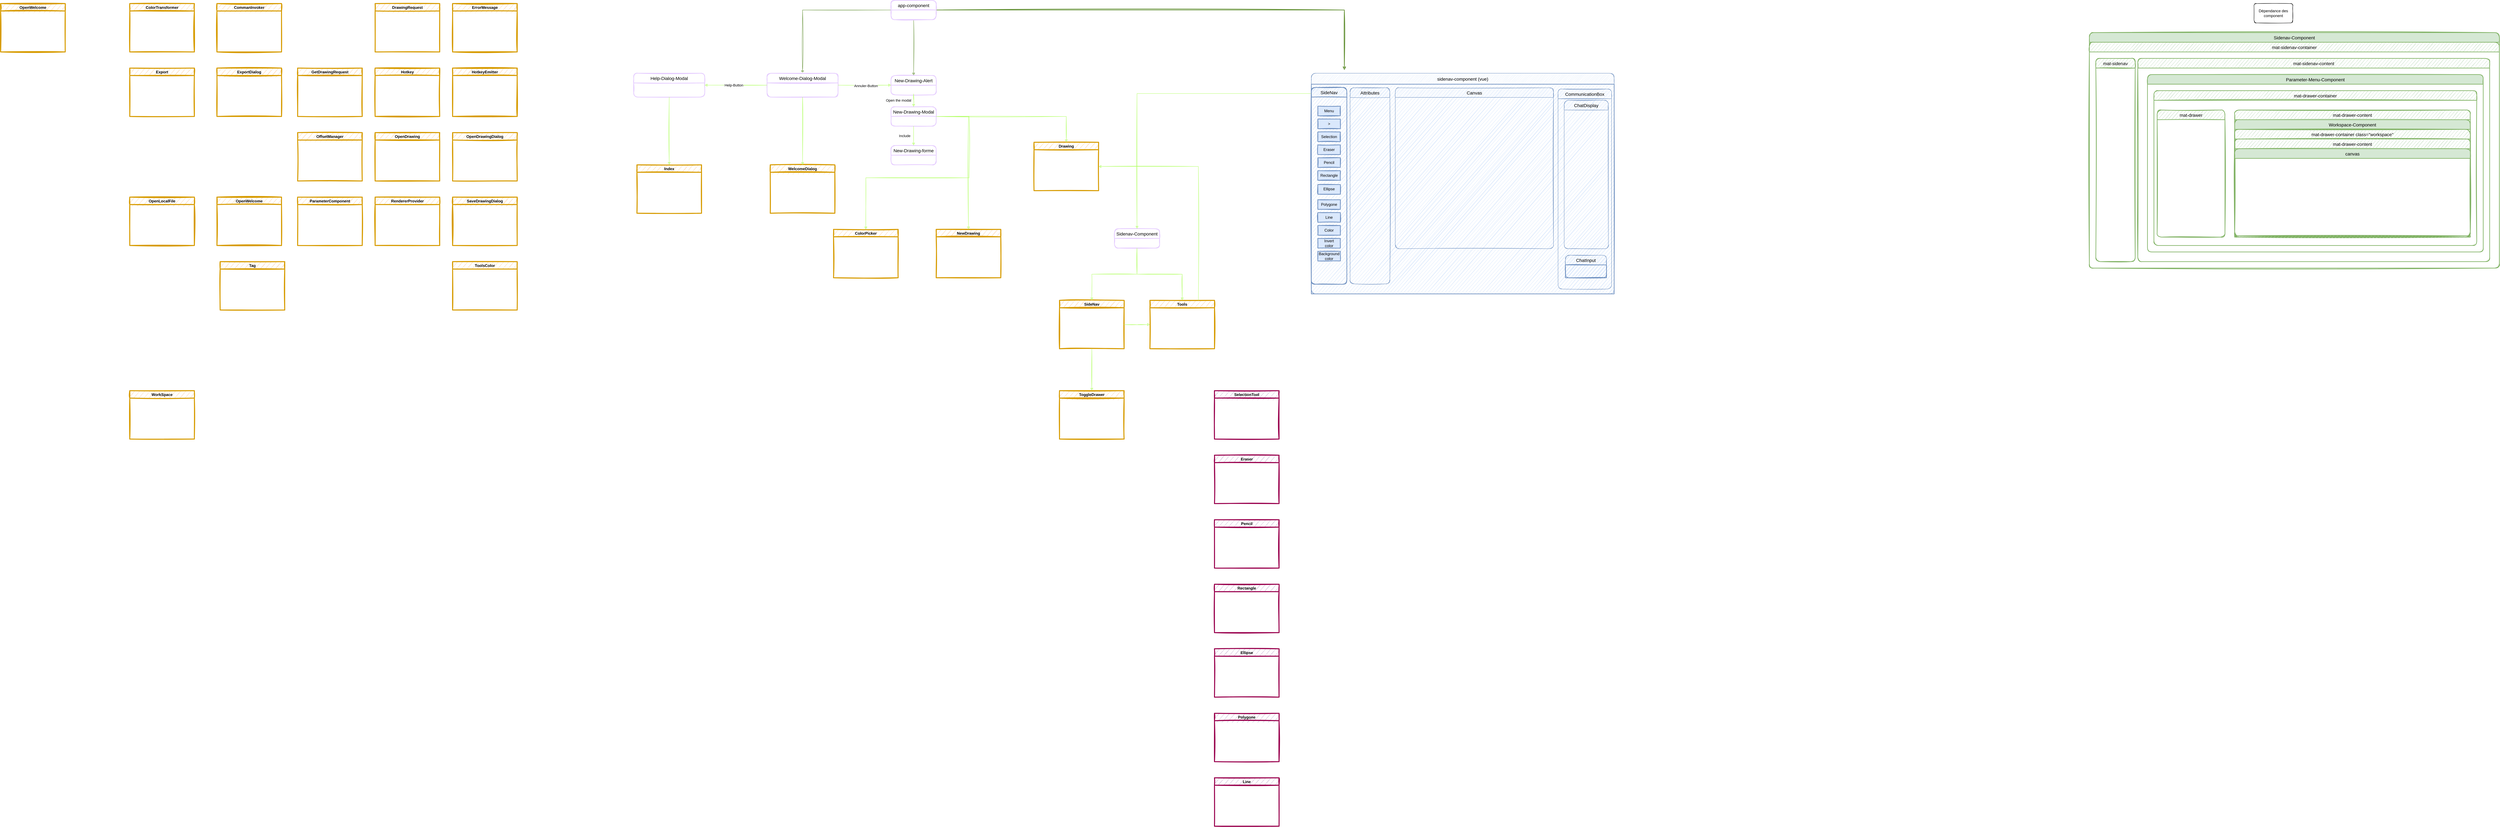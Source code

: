 <mxfile version="14.1.8" type="device"><diagram id="HmQlzLB-p8220oiUTUn7" name="Colorimage"><mxGraphModel dx="3773" dy="2343" grid="1" gridSize="10" guides="1" tooltips="1" connect="1" arrows="1" fold="1" page="1" pageScale="1" pageWidth="827" pageHeight="1169" math="0" shadow="0"><root><mxCell id="yWXKZdmONxHFuY0Q7t6g-0"/><mxCell id="yWXKZdmONxHFuY0Q7t6g-1" parent="yWXKZdmONxHFuY0Q7t6g-0"/><mxCell id="HbrLSfDOODyBdB7Os3C6-24" value="OpenWelcome" style="swimlane;startSize=23;strokeWidth=3;sketch=1;strokeColor=#d79b00;fillColor=#ffe6cc;" vertex="1" parent="yWXKZdmONxHFuY0Q7t6g-1"><mxGeometry x="-720" y="-1080" width="200" height="150" as="geometry"/></mxCell><mxCell id="HbrLSfDOODyBdB7Os3C6-67" value="ColorTransformer" style="swimlane;startSize=23;strokeWidth=3;sketch=1;strokeColor=#d79b00;fillColor=#ffe6cc;" vertex="1" parent="yWXKZdmONxHFuY0Q7t6g-1"><mxGeometry x="-320" y="-1080" width="200" height="150" as="geometry"/></mxCell><mxCell id="HbrLSfDOODyBdB7Os3C6-68" value="Export" style="swimlane;startSize=23;strokeWidth=3;sketch=1;strokeColor=#d79b00;fillColor=#ffe6cc;" vertex="1" parent="yWXKZdmONxHFuY0Q7t6g-1"><mxGeometry x="-320" y="-880" width="200" height="150" as="geometry"/></mxCell><mxCell id="HbrLSfDOODyBdB7Os3C6-69" value="CommanInvoker" style="swimlane;startSize=23;strokeWidth=3;sketch=1;strokeColor=#d79b00;fillColor=#ffe6cc;" vertex="1" parent="yWXKZdmONxHFuY0Q7t6g-1"><mxGeometry x="-50" y="-1080" width="200" height="150" as="geometry"/></mxCell><mxCell id="HbrLSfDOODyBdB7Os3C6-70" value="Drawing" style="swimlane;startSize=23;strokeWidth=3;sketch=1;strokeColor=#d79b00;fillColor=#ffe6cc;" vertex="1" parent="yWXKZdmONxHFuY0Q7t6g-1"><mxGeometry x="2481" y="-650" width="200" height="150" as="geometry"/></mxCell><mxCell id="HbrLSfDOODyBdB7Os3C6-71" value="DrawingRequest" style="swimlane;startSize=23;strokeWidth=3;sketch=1;strokeColor=#d79b00;fillColor=#ffe6cc;" vertex="1" parent="yWXKZdmONxHFuY0Q7t6g-1"><mxGeometry x="440" y="-1080" width="200" height="150" as="geometry"/></mxCell><mxCell id="HbrLSfDOODyBdB7Os3C6-72" value="Hotkey" style="swimlane;startSize=23;strokeWidth=3;sketch=1;strokeColor=#d79b00;fillColor=#ffe6cc;" vertex="1" parent="yWXKZdmONxHFuY0Q7t6g-1"><mxGeometry x="440" y="-880" width="200" height="150" as="geometry"/></mxCell><mxCell id="HbrLSfDOODyBdB7Os3C6-73" value="GetDrawingRequest" style="swimlane;startSize=23;strokeWidth=3;sketch=1;strokeColor=#d79b00;fillColor=#ffe6cc;" vertex="1" parent="yWXKZdmONxHFuY0Q7t6g-1"><mxGeometry x="200" y="-880" width="200" height="150" as="geometry"/></mxCell><mxCell id="HbrLSfDOODyBdB7Os3C6-74" value="ExportDialog" style="swimlane;startSize=23;strokeWidth=3;sketch=1;strokeColor=#d79b00;fillColor=#ffe6cc;" vertex="1" parent="yWXKZdmONxHFuY0Q7t6g-1"><mxGeometry x="-50" y="-880" width="200" height="150" as="geometry"/></mxCell><mxCell id="HbrLSfDOODyBdB7Os3C6-76" value="Index" style="swimlane;startSize=23;strokeWidth=3;sketch=1;strokeColor=#d79b00;fillColor=#ffe6cc;" vertex="1" parent="yWXKZdmONxHFuY0Q7t6g-1"><mxGeometry x="1251" y="-580" width="200" height="150" as="geometry"/></mxCell><mxCell id="HbrLSfDOODyBdB7Os3C6-77" value="NewDrawing" style="swimlane;startSize=23;strokeWidth=3;sketch=1;strokeColor=#d79b00;fillColor=#ffe6cc;" vertex="1" parent="yWXKZdmONxHFuY0Q7t6g-1"><mxGeometry x="2178" y="-380" width="200" height="150" as="geometry"/></mxCell><mxCell id="HbrLSfDOODyBdB7Os3C6-78" value="OffsetManager" style="swimlane;startSize=23;strokeWidth=3;sketch=1;strokeColor=#d79b00;fillColor=#ffe6cc;" vertex="1" parent="yWXKZdmONxHFuY0Q7t6g-1"><mxGeometry x="200" y="-680" width="200" height="150" as="geometry"/></mxCell><mxCell id="HbrLSfDOODyBdB7Os3C6-79" value="OpenDrawing" style="swimlane;startSize=23;strokeWidth=3;sketch=1;strokeColor=#d79b00;fillColor=#ffe6cc;" vertex="1" parent="yWXKZdmONxHFuY0Q7t6g-1"><mxGeometry x="440" y="-680" width="200" height="150" as="geometry"/></mxCell><mxCell id="HbrLSfDOODyBdB7Os3C6-80" value="OpenLocalFile" style="swimlane;startSize=23;strokeWidth=3;sketch=1;strokeColor=#d79b00;fillColor=#ffe6cc;" vertex="1" parent="yWXKZdmONxHFuY0Q7t6g-1"><mxGeometry x="-320" y="-480" width="200" height="150" as="geometry"/></mxCell><mxCell id="HbrLSfDOODyBdB7Os3C6-81" value="OpenWelcome" style="swimlane;startSize=23;strokeWidth=3;sketch=1;strokeColor=#d79b00;fillColor=#ffe6cc;" vertex="1" parent="yWXKZdmONxHFuY0Q7t6g-1"><mxGeometry x="-50" y="-480" width="200" height="150" as="geometry"/></mxCell><mxCell id="HbrLSfDOODyBdB7Os3C6-82" value="ParameterComponent" style="swimlane;startSize=23;strokeWidth=3;sketch=1;strokeColor=#d79b00;fillColor=#ffe6cc;" vertex="1" parent="yWXKZdmONxHFuY0Q7t6g-1"><mxGeometry x="200" y="-480" width="200" height="150" as="geometry"/></mxCell><mxCell id="HbrLSfDOODyBdB7Os3C6-83" value="RendererProvider" style="swimlane;startSize=23;strokeWidth=3;sketch=1;strokeColor=#d79b00;fillColor=#ffe6cc;" vertex="1" parent="yWXKZdmONxHFuY0Q7t6g-1"><mxGeometry x="440" y="-480" width="200" height="150" as="geometry"/></mxCell><mxCell id="HbrLSfDOODyBdB7Os3C6-84" value="ErrorMessage" style="swimlane;startSize=23;strokeWidth=3;sketch=1;strokeColor=#d79b00;fillColor=#ffe6cc;" vertex="1" parent="yWXKZdmONxHFuY0Q7t6g-1"><mxGeometry x="680" y="-1080" width="200" height="150" as="geometry"/></mxCell><mxCell id="HbrLSfDOODyBdB7Os3C6-85" value="HotkeyEmitter" style="swimlane;startSize=23;strokeWidth=3;sketch=1;strokeColor=#d79b00;fillColor=#ffe6cc;" vertex="1" parent="yWXKZdmONxHFuY0Q7t6g-1"><mxGeometry x="680" y="-880" width="200" height="150" as="geometry"/></mxCell><mxCell id="HbrLSfDOODyBdB7Os3C6-86" value="OpenDrawingDialog" style="swimlane;startSize=23;strokeWidth=3;sketch=1;strokeColor=#d79b00;fillColor=#ffe6cc;" vertex="1" parent="yWXKZdmONxHFuY0Q7t6g-1"><mxGeometry x="680" y="-680" width="200" height="150" as="geometry"/></mxCell><mxCell id="HbrLSfDOODyBdB7Os3C6-87" value="SaveDrawingDialog" style="swimlane;startSize=23;strokeWidth=3;sketch=1;strokeColor=#d79b00;fillColor=#ffe6cc;" vertex="1" parent="yWXKZdmONxHFuY0Q7t6g-1"><mxGeometry x="680" y="-480" width="200" height="150" as="geometry"/></mxCell><mxCell id="HbrLSfDOODyBdB7Os3C6-88" value="SideNav" style="swimlane;startSize=23;strokeWidth=3;sketch=1;strokeColor=#d79b00;fillColor=#ffe6cc;" vertex="1" parent="yWXKZdmONxHFuY0Q7t6g-1"><mxGeometry x="2560" y="-160" width="200" height="150" as="geometry"/></mxCell><mxCell id="HbrLSfDOODyBdB7Os3C6-89" value="Tag" style="swimlane;startSize=23;strokeWidth=3;sketch=1;strokeColor=#d79b00;fillColor=#ffe6cc;" vertex="1" parent="yWXKZdmONxHFuY0Q7t6g-1"><mxGeometry x="-40" y="-280" width="200" height="150" as="geometry"/></mxCell><mxCell id="HbrLSfDOODyBdB7Os3C6-90" value="ToggleDrawer" style="swimlane;startSize=23;strokeWidth=3;sketch=1;strokeColor=#d79b00;fillColor=#ffe6cc;" vertex="1" parent="yWXKZdmONxHFuY0Q7t6g-1"><mxGeometry x="2560" y="120" width="200" height="150" as="geometry"/></mxCell><mxCell id="HbrLSfDOODyBdB7Os3C6-91" value="Tools" style="swimlane;startSize=23;strokeWidth=3;sketch=1;strokeColor=#d79b00;fillColor=#ffe6cc;" vertex="1" parent="yWXKZdmONxHFuY0Q7t6g-1"><mxGeometry x="2840" y="-160" width="200" height="150" as="geometry"/></mxCell><mxCell id="HbrLSfDOODyBdB7Os3C6-92" value="ToolsColor" style="swimlane;startSize=23;strokeWidth=3;sketch=1;strokeColor=#d79b00;fillColor=#ffe6cc;" vertex="1" parent="yWXKZdmONxHFuY0Q7t6g-1"><mxGeometry x="680" y="-280" width="200" height="150" as="geometry"/></mxCell><mxCell id="HbrLSfDOODyBdB7Os3C6-93" value="WelcomeDialog" style="swimlane;startSize=23;strokeWidth=3;sketch=1;strokeColor=#d79b00;fillColor=#ffe6cc;" vertex="1" parent="yWXKZdmONxHFuY0Q7t6g-1"><mxGeometry x="1664" y="-580" width="200" height="150" as="geometry"/></mxCell><mxCell id="HbrLSfDOODyBdB7Os3C6-94" value="WorkSpace" style="swimlane;startSize=23;strokeWidth=3;sketch=1;strokeColor=#d79b00;fillColor=#ffe6cc;" vertex="1" parent="yWXKZdmONxHFuY0Q7t6g-1"><mxGeometry x="-320" y="120" width="200" height="150" as="geometry"/></mxCell><mxCell id="HbrLSfDOODyBdB7Os3C6-95" style="edgeStyle=orthogonalEdgeStyle;rounded=0;orthogonalLoop=1;jettySize=auto;html=1;entryX=0.5;entryY=0;entryDx=0;entryDy=0;sketch=1;strokeColor=#68943B;" edge="1" parent="yWXKZdmONxHFuY0Q7t6g-1" source="HbrLSfDOODyBdB7Os3C6-98" target="HbrLSfDOODyBdB7Os3C6-102"><mxGeometry relative="1" as="geometry"/></mxCell><mxCell id="HbrLSfDOODyBdB7Os3C6-96" style="edgeStyle=orthogonalEdgeStyle;rounded=0;orthogonalLoop=1;jettySize=auto;html=1;entryX=0.5;entryY=0;entryDx=0;entryDy=0;sketch=1;strokeColor=#68943B;" edge="1" parent="yWXKZdmONxHFuY0Q7t6g-1" source="HbrLSfDOODyBdB7Os3C6-98" target="HbrLSfDOODyBdB7Os3C6-100"><mxGeometry relative="1" as="geometry"/></mxCell><mxCell id="HbrLSfDOODyBdB7Os3C6-97" style="edgeStyle=orthogonalEdgeStyle;rounded=0;orthogonalLoop=1;jettySize=auto;html=1;entryX=0.109;entryY=-0.014;entryDx=0;entryDy=0;entryPerimeter=0;endArrow=classic;endFill=1;startSize=6;endSize=6;strokeWidth=2;sketch=1;strokeColor=#68943B;" edge="1" parent="yWXKZdmONxHFuY0Q7t6g-1" source="HbrLSfDOODyBdB7Os3C6-98" target="HbrLSfDOODyBdB7Os3C6-99"><mxGeometry relative="1" as="geometry"/></mxCell><mxCell id="HbrLSfDOODyBdB7Os3C6-98" value="app-component" style="swimlane;childLayout=stackLayout;horizontal=1;startSize=30;horizontalStack=0;rounded=1;fontSize=14;fontStyle=0;strokeWidth=2;resizeParent=0;resizeLast=1;shadow=0;dashed=0;align=center;sketch=1;strokeColor=#E5CCFF;" vertex="1" parent="yWXKZdmONxHFuY0Q7t6g-1"><mxGeometry x="2038" y="-1090" width="140" height="60" as="geometry"/></mxCell><mxCell id="HbrLSfDOODyBdB7Os3C6-99" value="sidenav-component (vue)" style="swimlane;childLayout=stackLayout;horizontal=1;startSize=34;horizontalStack=0;rounded=1;fontSize=14;fontStyle=0;strokeWidth=1;resizeParent=0;resizeLast=1;shadow=0;dashed=0;align=center;sketch=1;strokeColor=#6c8ebf;fillColor=#dae8fc;" vertex="1" parent="yWXKZdmONxHFuY0Q7t6g-1"><mxGeometry x="3340" y="-864" width="938" height="684" as="geometry"/></mxCell><mxCell id="HbrLSfDOODyBdB7Os3C6-109" value="" style="group;sketch=1;strokeColor=#6c8ebf;fillColor=#dae8fc;strokeWidth=2;" vertex="1" connectable="0" parent="HbrLSfDOODyBdB7Os3C6-99"><mxGeometry y="34" width="938" height="650" as="geometry"/></mxCell><mxCell id="HbrLSfDOODyBdB7Os3C6-111" value="ChatInput" style="swimlane;childLayout=stackLayout;horizontal=1;startSize=30;horizontalStack=0;rounded=1;fontSize=14;fontStyle=0;strokeWidth=1;resizeParent=0;resizeLast=1;shadow=0;dashed=0;align=center;sketch=1;strokeColor=#6c8ebf;fillColor=#dae8fc;" vertex="1" parent="HbrLSfDOODyBdB7Os3C6-109"><mxGeometry x="786.91" y="530" width="127.41" height="70" as="geometry"/></mxCell><mxCell id="HbrLSfDOODyBdB7Os3C6-112" value="" style="text;whiteSpace=wrap;html=1;sketch=1;strokeColor=#6c8ebf;fillColor=#dae8fc;strokeWidth=2;" vertex="1" parent="HbrLSfDOODyBdB7Os3C6-111"><mxGeometry y="30" width="127.41" height="40" as="geometry"/></mxCell><mxCell id="HbrLSfDOODyBdB7Os3C6-113" value="CommunicationBox" style="swimlane;childLayout=stackLayout;horizontal=1;startSize=30;horizontalStack=0;rounded=1;fontSize=14;fontStyle=0;strokeWidth=1;resizeParent=0;resizeLast=1;shadow=0;dashed=0;align=center;sketch=1;strokeColor=#6c8ebf;fillColor=#dae8fc;" vertex="1" parent="HbrLSfDOODyBdB7Os3C6-109"><mxGeometry x="764.22" y="15" width="165.78" height="620" as="geometry"/></mxCell><mxCell id="HbrLSfDOODyBdB7Os3C6-114" value="Attributes" style="swimlane;childLayout=stackLayout;horizontal=1;startSize=30;horizontalStack=0;rounded=1;fontSize=14;fontStyle=0;strokeWidth=1;resizeParent=0;resizeLast=1;shadow=0;dashed=0;align=center;sketch=1;strokeColor=#6c8ebf;fillColor=#dae8fc;" vertex="1" parent="HbrLSfDOODyBdB7Os3C6-109"><mxGeometry x="120" y="10.95" width="123.18" height="608.11" as="geometry"/></mxCell><mxCell id="HbrLSfDOODyBdB7Os3C6-115" value="Canvas" style="swimlane;childLayout=stackLayout;horizontal=1;startSize=30;horizontalStack=0;rounded=1;fontSize=14;fontStyle=0;strokeWidth=1;resizeParent=0;resizeLast=1;shadow=0;dashed=0;align=center;sketch=1;strokeColor=#6c8ebf;fillColor=#dae8fc;" vertex="1" parent="HbrLSfDOODyBdB7Os3C6-109"><mxGeometry x="260" y="10.95" width="490" height="499.05" as="geometry"/></mxCell><mxCell id="HbrLSfDOODyBdB7Os3C6-116" value="SideNav" style="swimlane;childLayout=stackLayout;horizontal=1;startSize=30;horizontalStack=0;rounded=1;fontSize=14;fontStyle=0;strokeWidth=2;resizeParent=0;resizeLast=1;shadow=0;dashed=0;align=center;sketch=1;strokeColor=#6c8ebf;fillColor=#dae8fc;connectable=1;resizeWidth=0;resizeHeight=0;movable=1;recursiveResize=0;" vertex="1" parent="HbrLSfDOODyBdB7Os3C6-109"><mxGeometry y="10" width="110" height="610" as="geometry"/></mxCell><mxCell id="HbrLSfDOODyBdB7Os3C6-118" value="ChatDisplay" style="swimlane;childLayout=stackLayout;horizontal=1;startSize=30;horizontalStack=0;rounded=1;fontSize=14;fontStyle=0;strokeWidth=1;resizeParent=0;resizeLast=1;shadow=0;dashed=0;align=center;sketch=1;strokeColor=#6c8ebf;fillColor=#dae8fc;" vertex="1" parent="HbrLSfDOODyBdB7Os3C6-109"><mxGeometry x="783.22" y="50" width="136.78" height="460" as="geometry"/></mxCell><mxCell id="HbrLSfDOODyBdB7Os3C6-100" value="Welcome-Dialog-Modal" style="swimlane;childLayout=stackLayout;horizontal=1;startSize=30;horizontalStack=0;rounded=1;fontSize=14;fontStyle=0;strokeWidth=2;resizeParent=0;resizeLast=1;shadow=0;dashed=0;align=center;sketch=1;strokeColor=#E5CCFF;" vertex="1" parent="yWXKZdmONxHFuY0Q7t6g-1"><mxGeometry x="1654" y="-864" width="220" height="74" as="geometry"/></mxCell><mxCell id="HbrLSfDOODyBdB7Os3C6-102" value="New-Drawing-Alert" style="swimlane;childLayout=stackLayout;horizontal=1;startSize=30;horizontalStack=0;rounded=1;fontSize=14;fontStyle=0;strokeWidth=2;resizeParent=0;resizeLast=1;shadow=0;dashed=0;align=center;sketch=1;strokeColor=#E5CCFF;" vertex="1" parent="yWXKZdmONxHFuY0Q7t6g-1"><mxGeometry x="2038" y="-857" width="140" height="60" as="geometry"/></mxCell><mxCell id="HbrLSfDOODyBdB7Os3C6-122" style="edgeStyle=orthogonalEdgeStyle;rounded=0;orthogonalLoop=1;jettySize=auto;html=1;entryX=0.5;entryY=0;entryDx=0;entryDy=0;sketch=1;strokeColor=#B3FF66;exitX=0.5;exitY=1;exitDx=0;exitDy=0;" edge="1" parent="yWXKZdmONxHFuY0Q7t6g-1" source="HbrLSfDOODyBdB7Os3C6-100" target="HbrLSfDOODyBdB7Os3C6-93"><mxGeometry relative="1" as="geometry"><mxPoint x="1868" y="-776.0" as="sourcePoint"/><mxPoint x="1625" y="-580" as="targetPoint"/></mxGeometry></mxCell><mxCell id="HbrLSfDOODyBdB7Os3C6-123" value="Help-Dialog-Modal" style="swimlane;childLayout=stackLayout;horizontal=1;startSize=30;horizontalStack=0;rounded=1;fontSize=14;fontStyle=0;strokeWidth=2;resizeParent=0;resizeLast=1;shadow=0;dashed=0;align=center;sketch=1;strokeColor=#E5CCFF;" vertex="1" parent="yWXKZdmONxHFuY0Q7t6g-1"><mxGeometry x="1241" y="-864" width="220" height="74" as="geometry"/></mxCell><mxCell id="HbrLSfDOODyBdB7Os3C6-124" style="edgeStyle=orthogonalEdgeStyle;rounded=0;orthogonalLoop=1;jettySize=auto;html=1;entryX=1;entryY=0.5;entryDx=0;entryDy=0;sketch=1;strokeColor=#B3FF66;exitX=0;exitY=0.5;exitDx=0;exitDy=0;" edge="1" parent="yWXKZdmONxHFuY0Q7t6g-1" source="HbrLSfDOODyBdB7Os3C6-100" target="HbrLSfDOODyBdB7Os3C6-123"><mxGeometry relative="1" as="geometry"><mxPoint x="1550" y="-770.0" as="sourcePoint"/><mxPoint x="1550" y="-560" as="targetPoint"/></mxGeometry></mxCell><mxCell id="HbrLSfDOODyBdB7Os3C6-125" value="Help-Button" style="edgeLabel;html=1;align=center;verticalAlign=middle;resizable=0;points=[];" vertex="1" connectable="0" parent="HbrLSfDOODyBdB7Os3C6-124"><mxGeometry x="0.166" y="-1" relative="1" as="geometry"><mxPoint x="8.94" y="1" as="offset"/></mxGeometry></mxCell><mxCell id="HbrLSfDOODyBdB7Os3C6-126" style="edgeStyle=orthogonalEdgeStyle;rounded=0;orthogonalLoop=1;jettySize=auto;html=1;entryX=0.5;entryY=0;entryDx=0;entryDy=0;sketch=1;strokeColor=#B3FF66;exitX=0.5;exitY=1;exitDx=0;exitDy=0;" edge="1" parent="yWXKZdmONxHFuY0Q7t6g-1" source="HbrLSfDOODyBdB7Os3C6-123" target="HbrLSfDOODyBdB7Os3C6-76"><mxGeometry relative="1" as="geometry"><mxPoint x="1330" y="-754.0" as="sourcePoint"/><mxPoint x="1330" y="-544" as="targetPoint"/></mxGeometry></mxCell><mxCell id="HbrLSfDOODyBdB7Os3C6-127" style="edgeStyle=orthogonalEdgeStyle;rounded=0;orthogonalLoop=1;jettySize=auto;html=1;entryX=0;entryY=0.5;entryDx=0;entryDy=0;sketch=1;strokeColor=#B3FF66;exitX=1;exitY=0.5;exitDx=0;exitDy=0;" edge="1" parent="yWXKZdmONxHFuY0Q7t6g-1" source="HbrLSfDOODyBdB7Os3C6-100" target="HbrLSfDOODyBdB7Os3C6-102"><mxGeometry relative="1" as="geometry"><mxPoint x="1664" y="-817.0" as="sourcePoint"/><mxPoint x="1471.0" y="-817.0" as="targetPoint"/></mxGeometry></mxCell><mxCell id="HbrLSfDOODyBdB7Os3C6-128" value="Annuler-Button" style="edgeLabel;html=1;align=center;verticalAlign=middle;resizable=0;points=[];" vertex="1" connectable="0" parent="HbrLSfDOODyBdB7Os3C6-127"><mxGeometry x="0.166" y="-1" relative="1" as="geometry"><mxPoint x="-9.56" y="1" as="offset"/></mxGeometry></mxCell><mxCell id="HbrLSfDOODyBdB7Os3C6-129" value="New-Drawing-Modal" style="swimlane;childLayout=stackLayout;horizontal=1;startSize=30;horizontalStack=0;rounded=1;fontSize=14;fontStyle=0;strokeWidth=2;resizeParent=0;resizeLast=1;shadow=0;dashed=0;align=center;sketch=1;strokeColor=#E5CCFF;" vertex="1" parent="yWXKZdmONxHFuY0Q7t6g-1"><mxGeometry x="2038" y="-760" width="140" height="60" as="geometry"/></mxCell><mxCell id="HbrLSfDOODyBdB7Os3C6-130" style="edgeStyle=orthogonalEdgeStyle;rounded=0;orthogonalLoop=1;jettySize=auto;html=1;entryX=0.5;entryY=0;entryDx=0;entryDy=0;sketch=1;strokeColor=#B3FF66;" edge="1" parent="yWXKZdmONxHFuY0Q7t6g-1" target="HbrLSfDOODyBdB7Os3C6-129"><mxGeometry relative="1" as="geometry"><mxPoint x="2108" y="-800" as="sourcePoint"/><mxPoint x="2048" y="-817" as="targetPoint"/></mxGeometry></mxCell><mxCell id="HbrLSfDOODyBdB7Os3C6-136" value="Open the modal" style="edgeLabel;html=1;align=center;verticalAlign=middle;resizable=0;points=[];" vertex="1" connectable="0" parent="HbrLSfDOODyBdB7Os3C6-130"><mxGeometry x="-0.236" relative="1" as="geometry"><mxPoint x="-48" y="4.66" as="offset"/></mxGeometry></mxCell><mxCell id="HbrLSfDOODyBdB7Os3C6-133" value="New-Drawing-forme" style="swimlane;childLayout=stackLayout;horizontal=1;startSize=30;horizontalStack=0;rounded=1;fontSize=14;fontStyle=0;strokeWidth=2;resizeParent=0;resizeLast=1;shadow=0;dashed=0;align=center;sketch=1;strokeColor=#E5CCFF;" vertex="1" parent="yWXKZdmONxHFuY0Q7t6g-1"><mxGeometry x="2038" y="-640" width="140" height="60" as="geometry"/></mxCell><mxCell id="HbrLSfDOODyBdB7Os3C6-134" style="edgeStyle=orthogonalEdgeStyle;rounded=0;orthogonalLoop=1;jettySize=auto;html=1;entryX=0.5;entryY=0;entryDx=0;entryDy=0;sketch=1;strokeColor=#B3FF66;exitX=0.5;exitY=1;exitDx=0;exitDy=0;" edge="1" parent="yWXKZdmONxHFuY0Q7t6g-1" source="HbrLSfDOODyBdB7Os3C6-129" target="HbrLSfDOODyBdB7Os3C6-133"><mxGeometry relative="1" as="geometry"><mxPoint x="2107.71" y="-645" as="sourcePoint"/><mxPoint x="2107.71" y="-565" as="targetPoint"/></mxGeometry></mxCell><mxCell id="HbrLSfDOODyBdB7Os3C6-135" value="Include" style="edgeLabel;html=1;align=center;verticalAlign=middle;resizable=0;points=[];" vertex="1" connectable="0" parent="HbrLSfDOODyBdB7Os3C6-134"><mxGeometry x="-0.319" y="1" relative="1" as="geometry"><mxPoint x="-29" y="9.44" as="offset"/></mxGeometry></mxCell><mxCell id="HbrLSfDOODyBdB7Os3C6-155" value="ColorPicker" style="swimlane;startSize=23;strokeWidth=3;sketch=1;strokeColor=#d79b00;fillColor=#ffe6cc;" vertex="1" parent="yWXKZdmONxHFuY0Q7t6g-1"><mxGeometry x="1860" y="-380" width="200" height="150" as="geometry"/></mxCell><mxCell id="HbrLSfDOODyBdB7Os3C6-156" style="edgeStyle=orthogonalEdgeStyle;rounded=0;orthogonalLoop=1;jettySize=auto;html=1;entryX=0.5;entryY=0;entryDx=0;entryDy=0;sketch=1;strokeColor=#B3FF66;exitX=1;exitY=0.5;exitDx=0;exitDy=0;" edge="1" parent="yWXKZdmONxHFuY0Q7t6g-1" source="HbrLSfDOODyBdB7Os3C6-129" target="HbrLSfDOODyBdB7Os3C6-155"><mxGeometry relative="1" as="geometry"><mxPoint x="2100.0" y="-535" as="sourcePoint"/><mxPoint x="2100.0" y="-475" as="targetPoint"/><Array as="points"><mxPoint x="2280" y="-730"/><mxPoint x="2280" y="-540"/><mxPoint x="1960" y="-540"/></Array></mxGeometry></mxCell><mxCell id="HbrLSfDOODyBdB7Os3C6-158" style="edgeStyle=orthogonalEdgeStyle;rounded=0;orthogonalLoop=1;jettySize=auto;html=1;entryX=0.5;entryY=0;entryDx=0;entryDy=0;sketch=1;strokeColor=#B3FF66;exitX=1;exitY=0.5;exitDx=0;exitDy=0;" edge="1" parent="yWXKZdmONxHFuY0Q7t6g-1" source="HbrLSfDOODyBdB7Os3C6-129" target="HbrLSfDOODyBdB7Os3C6-77"><mxGeometry relative="1" as="geometry"><mxPoint x="2118" y="-570" as="sourcePoint"/><mxPoint x="2070" y="-400" as="targetPoint"/></mxGeometry></mxCell><mxCell id="HbrLSfDOODyBdB7Os3C6-159" style="edgeStyle=orthogonalEdgeStyle;rounded=0;orthogonalLoop=1;jettySize=auto;html=1;entryX=0.5;entryY=0;entryDx=0;entryDy=0;sketch=1;strokeColor=#B3FF66;exitX=1;exitY=0.5;exitDx=0;exitDy=0;" edge="1" parent="yWXKZdmONxHFuY0Q7t6g-1" source="HbrLSfDOODyBdB7Os3C6-129" target="HbrLSfDOODyBdB7Os3C6-70"><mxGeometry relative="1" as="geometry"><mxPoint x="2250" y="-790" as="sourcePoint"/><mxPoint x="2288.0" y="-370" as="targetPoint"/></mxGeometry></mxCell><mxCell id="HbrLSfDOODyBdB7Os3C6-180" value="Sidenav-Component" style="swimlane;childLayout=stackLayout;horizontal=1;startSize=30;horizontalStack=0;rounded=1;fontSize=14;fontStyle=0;strokeWidth=2;resizeParent=0;resizeLast=1;shadow=0;dashed=0;align=center;sketch=1;strokeColor=#82b366;labelBackgroundColor=none;fillStyle=solid;fillColor=#D5E8D4;" vertex="1" parent="yWXKZdmONxHFuY0Q7t6g-1"><mxGeometry x="5750" y="-990" width="1270" height="730" as="geometry"/></mxCell><mxCell id="HbrLSfDOODyBdB7Os3C6-186" value="mat-sidenav-container" style="swimlane;childLayout=stackLayout;horizontal=1;startSize=30;horizontalStack=0;rounded=1;fontSize=14;fontStyle=0;strokeWidth=2;resizeParent=0;resizeLast=1;shadow=0;dashed=0;align=center;sketch=1;strokeColor=#82b366;fillColor=#d5e8d4;" vertex="1" parent="HbrLSfDOODyBdB7Os3C6-180"><mxGeometry y="30" width="1270" height="700" as="geometry"/></mxCell><mxCell id="HbrLSfDOODyBdB7Os3C6-183" value="mat-drawer-content" style="swimlane;childLayout=stackLayout;horizontal=1;startSize=30;horizontalStack=0;rounded=1;fontSize=14;fontStyle=0;strokeWidth=2;resizeParent=0;resizeLast=1;shadow=0;dashed=0;align=center;sketch=1;strokeColor=#82b366;fillColor=#d5e8d4;" vertex="1" parent="yWXKZdmONxHFuY0Q7t6g-1"><mxGeometry x="6200" y="-750" width="730" height="394" as="geometry"/></mxCell><mxCell id="HbrLSfDOODyBdB7Os3C6-176" value="Workspace-Component" style="swimlane;childLayout=stackLayout;horizontal=1;startSize=30;horizontalStack=0;rounded=1;fontSize=14;fontStyle=0;strokeWidth=2;resizeParent=0;resizeLast=1;shadow=0;dashed=0;align=center;sketch=1;strokeColor=#82b366;fillColor=#d5e8d4;fillStyle=solid;" vertex="1" parent="HbrLSfDOODyBdB7Os3C6-183"><mxGeometry y="30" width="730" height="364" as="geometry"/></mxCell><mxCell id="HbrLSfDOODyBdB7Os3C6-177" value="mat-drawer-container class=&quot;workspace&quot;" style="swimlane;childLayout=stackLayout;horizontal=1;startSize=30;horizontalStack=0;rounded=1;fontSize=14;fontStyle=0;strokeWidth=2;resizeParent=0;resizeLast=1;shadow=0;dashed=0;align=center;sketch=1;strokeColor=#82b366;fillColor=#d5e8d4;" vertex="1" parent="HbrLSfDOODyBdB7Os3C6-176"><mxGeometry y="30" width="730" height="334" as="geometry"/></mxCell><mxCell id="HbrLSfDOODyBdB7Os3C6-160" value="mat-drawer-content" style="swimlane;childLayout=stackLayout;horizontal=1;startSize=30;horizontalStack=0;rounded=1;fontSize=14;fontStyle=0;strokeWidth=2;resizeParent=0;resizeLast=1;shadow=0;dashed=0;align=center;sketch=1;strokeColor=#82b366;fillColor=#d5e8d4;" vertex="1" parent="HbrLSfDOODyBdB7Os3C6-177"><mxGeometry y="30" width="730" height="304" as="geometry"/></mxCell><mxCell id="HbrLSfDOODyBdB7Os3C6-175" value="canvas" style="swimlane;childLayout=stackLayout;horizontal=1;startSize=30;horizontalStack=0;rounded=1;fontSize=14;fontStyle=0;strokeWidth=2;resizeParent=0;resizeLast=1;shadow=0;dashed=0;align=center;sketch=1;strokeColor=#82b366;fillStyle=solid;fillColor=#D5E8D4;" vertex="1" parent="HbrLSfDOODyBdB7Os3C6-160"><mxGeometry y="30" width="730" height="270" as="geometry"/></mxCell><mxCell id="HbrLSfDOODyBdB7Os3C6-178" value="" style="swimlane;childLayout=stackLayout;horizontal=1;startSize=30;horizontalStack=0;rounded=1;fontSize=14;fontStyle=0;strokeWidth=2;resizeParent=0;resizeLast=1;shadow=0;dashed=0;align=center;sketch=1;strokeColor=#82b366;fillColor=#d5e8d4;" vertex="1" parent="HbrLSfDOODyBdB7Os3C6-160"><mxGeometry y="300" width="730" height="4" as="geometry"/></mxCell><mxCell id="HbrLSfDOODyBdB7Os3C6-184" value="mat-drawer" style="swimlane;childLayout=stackLayout;horizontal=1;startSize=30;horizontalStack=0;rounded=1;fontSize=14;fontStyle=0;strokeWidth=2;resizeParent=0;resizeLast=1;shadow=0;dashed=0;align=center;sketch=1;strokeColor=#82b366;fillColor=#d5e8d4;" vertex="1" parent="yWXKZdmONxHFuY0Q7t6g-1"><mxGeometry x="5960" y="-750" width="210" height="394" as="geometry"/></mxCell><mxCell id="HbrLSfDOODyBdB7Os3C6-182" value="mat-drawer-container" style="swimlane;childLayout=stackLayout;horizontal=1;startSize=30;horizontalStack=0;rounded=1;fontSize=14;fontStyle=0;strokeWidth=2;resizeParent=0;resizeLast=1;shadow=0;dashed=0;align=center;sketch=1;strokeColor=#82b366;fillColor=#d5e8d4;" vertex="1" parent="yWXKZdmONxHFuY0Q7t6g-1"><mxGeometry x="5950" y="-810" width="1000" height="480" as="geometry"/></mxCell><mxCell id="HbrLSfDOODyBdB7Os3C6-181" value="Parameter-Menu-Component" style="swimlane;childLayout=stackLayout;horizontal=1;startSize=30;horizontalStack=0;rounded=1;fontSize=14;fontStyle=0;strokeWidth=2;resizeParent=0;resizeLast=1;shadow=0;dashed=0;align=center;sketch=1;strokeColor=#82b366;fillColor=#d5e8d4;fillStyle=solid;labelBackgroundColor=none;" vertex="1" parent="yWXKZdmONxHFuY0Q7t6g-1"><mxGeometry x="5930" y="-860" width="1040" height="550" as="geometry"/></mxCell><mxCell id="HbrLSfDOODyBdB7Os3C6-185" value="mat-sidenav" style="swimlane;childLayout=stackLayout;horizontal=1;startSize=30;horizontalStack=0;rounded=1;fontSize=14;fontStyle=0;strokeWidth=2;resizeParent=0;resizeLast=1;shadow=0;dashed=0;align=center;sketch=1;strokeColor=#82b366;fillColor=#d5e8d4;" vertex="1" parent="yWXKZdmONxHFuY0Q7t6g-1"><mxGeometry x="5770" y="-910" width="122" height="630" as="geometry"/></mxCell><mxCell id="HbrLSfDOODyBdB7Os3C6-187" value="mat-sidenav-content" style="swimlane;childLayout=stackLayout;horizontal=1;startSize=30;horizontalStack=0;rounded=1;fontSize=14;fontStyle=0;strokeWidth=2;resizeParent=0;resizeLast=1;shadow=0;dashed=0;align=center;sketch=1;strokeColor=#82b366;fillColor=#d5e8d4;" vertex="1" parent="yWXKZdmONxHFuY0Q7t6g-1"><mxGeometry x="5900" y="-910" width="1090" height="630" as="geometry"/></mxCell><mxCell id="HbrLSfDOODyBdB7Os3C6-190" value="Dépendance des component" style="rounded=1;whiteSpace=wrap;html=1;shadow=0;sketch=1;align=center;" vertex="1" parent="yWXKZdmONxHFuY0Q7t6g-1"><mxGeometry x="6260" y="-1080" width="120" height="60" as="geometry"/></mxCell><mxCell id="HbrLSfDOODyBdB7Os3C6-206" value="Sidenav-Component" style="swimlane;childLayout=stackLayout;horizontal=1;startSize=30;horizontalStack=0;rounded=1;fontSize=14;fontStyle=0;strokeWidth=2;resizeParent=0;resizeLast=1;shadow=0;dashed=0;align=center;sketch=1;strokeColor=#E5CCFF;" vertex="1" parent="yWXKZdmONxHFuY0Q7t6g-1"><mxGeometry x="2730" y="-382" width="140" height="60" as="geometry"/></mxCell><mxCell id="HbrLSfDOODyBdB7Os3C6-207" style="edgeStyle=orthogonalEdgeStyle;rounded=0;orthogonalLoop=1;jettySize=auto;html=1;entryX=0.5;entryY=0;entryDx=0;entryDy=0;sketch=1;strokeColor=#B3FF66;exitX=-0.022;exitY=0.031;exitDx=0;exitDy=0;exitPerimeter=0;" edge="1" parent="yWXKZdmONxHFuY0Q7t6g-1" source="HbrLSfDOODyBdB7Os3C6-116" target="HbrLSfDOODyBdB7Os3C6-206"><mxGeometry relative="1" as="geometry"><mxPoint x="2710" y="-670.0" as="sourcePoint"/><mxPoint x="3113" y="-590" as="targetPoint"/></mxGeometry></mxCell><mxCell id="HbrLSfDOODyBdB7Os3C6-208" style="edgeStyle=orthogonalEdgeStyle;rounded=0;orthogonalLoop=1;jettySize=auto;html=1;entryX=0.5;entryY=0;entryDx=0;entryDy=0;sketch=1;strokeColor=#B3FF66;exitX=0.5;exitY=1;exitDx=0;exitDy=0;" edge="1" parent="yWXKZdmONxHFuY0Q7t6g-1" source="HbrLSfDOODyBdB7Os3C6-206" target="HbrLSfDOODyBdB7Os3C6-88"><mxGeometry relative="1" as="geometry"><mxPoint x="2720" y="-290" as="sourcePoint"/><mxPoint x="2630" y="-90" as="targetPoint"/></mxGeometry></mxCell><mxCell id="HbrLSfDOODyBdB7Os3C6-209" value="" style="text;whiteSpace=wrap;html=1;sketch=1;strokeColor=#6c8ebf;fillColor=#dae8fc;strokeWidth=2;imageAspect=0;connectable=0;recursiveResize=0;expand=0;editable=0;recursiveResize=0;resizable=1;resizeWidth=0;resizeHeight=0;fillStyle=solid;" vertex="1" parent="yWXKZdmONxHFuY0Q7t6g-1"><mxGeometry x="3360" y="-762" width="70" height="30" as="geometry"/></mxCell><mxCell id="HbrLSfDOODyBdB7Os3C6-221" value="" style="text;whiteSpace=wrap;html=1;sketch=1;strokeColor=#6c8ebf;fillColor=#dae8fc;strokeWidth=2;imageAspect=0;connectable=0;recursiveResize=0;expand=0;editable=0;recursiveResize=0;resizable=1;resizeWidth=0;resizeHeight=0;fillStyle=solid;" vertex="1" parent="yWXKZdmONxHFuY0Q7t6g-1"><mxGeometry x="3360" y="-722" width="70" height="30" as="geometry"/></mxCell><mxCell id="HbrLSfDOODyBdB7Os3C6-222" value="" style="text;whiteSpace=wrap;html=1;sketch=1;strokeColor=#6c8ebf;fillColor=#dae8fc;strokeWidth=2;imageAspect=0;connectable=0;recursiveResize=0;expand=0;editable=0;recursiveResize=0;resizable=1;resizeWidth=0;resizeHeight=0;fillStyle=solid;" vertex="1" parent="yWXKZdmONxHFuY0Q7t6g-1"><mxGeometry x="3360" y="-682" width="70" height="30" as="geometry"/></mxCell><mxCell id="HbrLSfDOODyBdB7Os3C6-223" value="" style="text;whiteSpace=wrap;html=1;sketch=1;strokeColor=#6c8ebf;fillColor=#dae8fc;strokeWidth=2;imageAspect=0;connectable=0;recursiveResize=0;expand=0;editable=0;recursiveResize=0;resizable=1;resizeWidth=0;resizeHeight=0;fillStyle=solid;" vertex="1" parent="yWXKZdmONxHFuY0Q7t6g-1"><mxGeometry x="3360" y="-642" width="70" height="30" as="geometry"/></mxCell><mxCell id="HbrLSfDOODyBdB7Os3C6-224" value="" style="text;whiteSpace=wrap;html=1;sketch=1;strokeColor=#6c8ebf;fillColor=#dae8fc;strokeWidth=2;imageAspect=0;connectable=0;recursiveResize=0;expand=0;editable=0;recursiveResize=0;resizable=1;resizeWidth=0;resizeHeight=0;fillStyle=solid;" vertex="1" parent="yWXKZdmONxHFuY0Q7t6g-1"><mxGeometry x="3360" y="-602" width="70" height="30" as="geometry"/></mxCell><mxCell id="HbrLSfDOODyBdB7Os3C6-225" value="" style="text;whiteSpace=wrap;html=1;sketch=1;strokeColor=#6c8ebf;fillColor=#dae8fc;strokeWidth=2;imageAspect=0;connectable=0;recursiveResize=0;expand=0;editable=0;recursiveResize=0;resizable=1;resizeWidth=0;resizeHeight=0;fillStyle=solid;" vertex="1" parent="yWXKZdmONxHFuY0Q7t6g-1"><mxGeometry x="3360" y="-562" width="70" height="30" as="geometry"/></mxCell><mxCell id="HbrLSfDOODyBdB7Os3C6-226" value="" style="text;whiteSpace=wrap;html=1;sketch=1;strokeColor=#6c8ebf;fillColor=#dae8fc;strokeWidth=2;imageAspect=0;connectable=0;recursiveResize=0;expand=0;editable=0;recursiveResize=0;resizable=1;resizeWidth=0;resizeHeight=0;fillStyle=solid;" vertex="1" parent="yWXKZdmONxHFuY0Q7t6g-1"><mxGeometry x="3360" y="-519" width="70" height="30" as="geometry"/></mxCell><mxCell id="HbrLSfDOODyBdB7Os3C6-227" value="" style="text;whiteSpace=wrap;html=1;sketch=1;strokeColor=#6c8ebf;fillColor=#dae8fc;strokeWidth=2;imageAspect=0;connectable=0;recursiveResize=0;expand=0;editable=0;recursiveResize=0;resizable=1;resizeWidth=0;resizeHeight=0;fillStyle=solid;" vertex="1" parent="yWXKZdmONxHFuY0Q7t6g-1"><mxGeometry x="3360" y="-472" width="70" height="30" as="geometry"/></mxCell><mxCell id="HbrLSfDOODyBdB7Os3C6-228" value="" style="text;whiteSpace=wrap;html=1;sketch=1;strokeColor=#6c8ebf;fillColor=#dae8fc;strokeWidth=2;imageAspect=0;connectable=0;recursiveResize=0;expand=0;editable=0;recursiveResize=0;resizable=1;resizeWidth=0;resizeHeight=0;fillStyle=solid;" vertex="1" parent="yWXKZdmONxHFuY0Q7t6g-1"><mxGeometry x="3360" y="-432" width="70" height="30" as="geometry"/></mxCell><mxCell id="HbrLSfDOODyBdB7Os3C6-229" value="" style="text;whiteSpace=wrap;html=1;sketch=1;strokeColor=#6c8ebf;fillColor=#dae8fc;strokeWidth=2;imageAspect=0;connectable=0;recursiveResize=0;expand=0;editable=0;recursiveResize=0;resizable=1;resizeWidth=0;resizeHeight=0;fillStyle=solid;" vertex="1" parent="yWXKZdmONxHFuY0Q7t6g-1"><mxGeometry x="3360" y="-392" width="70" height="30" as="geometry"/></mxCell><mxCell id="HbrLSfDOODyBdB7Os3C6-230" value="" style="text;whiteSpace=wrap;html=1;sketch=1;strokeColor=#6c8ebf;fillColor=#dae8fc;strokeWidth=2;imageAspect=0;connectable=0;recursiveResize=0;expand=0;editable=0;recursiveResize=0;resizable=1;resizeWidth=0;resizeHeight=0;fillStyle=solid;" vertex="1" parent="yWXKZdmONxHFuY0Q7t6g-1"><mxGeometry x="3360" y="-352" width="70" height="30" as="geometry"/></mxCell><mxCell id="HbrLSfDOODyBdB7Os3C6-231" value="" style="text;whiteSpace=wrap;html=1;sketch=1;strokeColor=#6c8ebf;fillColor=#dae8fc;strokeWidth=2;imageAspect=0;connectable=0;recursiveResize=0;expand=0;editable=0;recursiveResize=0;resizable=1;resizeWidth=0;resizeHeight=0;fillStyle=solid;" vertex="1" parent="yWXKZdmONxHFuY0Q7t6g-1"><mxGeometry x="3360" y="-312" width="70" height="30" as="geometry"/></mxCell><mxCell id="HbrLSfDOODyBdB7Os3C6-233" value="Menu" style="text;html=1;strokeColor=none;fillColor=none;align=center;verticalAlign=middle;whiteSpace=wrap;rounded=0;shadow=0;labelBackgroundColor=none;sketch=1;" vertex="1" parent="yWXKZdmONxHFuY0Q7t6g-1"><mxGeometry x="3375" y="-757" width="40" height="20" as="geometry"/></mxCell><mxCell id="HbrLSfDOODyBdB7Os3C6-234" value="&amp;gt;" style="text;html=1;strokeColor=none;fillColor=none;align=center;verticalAlign=middle;whiteSpace=wrap;rounded=0;shadow=0;labelBackgroundColor=none;sketch=1;" vertex="1" parent="yWXKZdmONxHFuY0Q7t6g-1"><mxGeometry x="3375" y="-717" width="40" height="20" as="geometry"/></mxCell><mxCell id="HbrLSfDOODyBdB7Os3C6-235" value="Selection" style="text;html=1;strokeColor=none;fillColor=none;align=center;verticalAlign=middle;whiteSpace=wrap;rounded=0;shadow=0;labelBackgroundColor=none;sketch=1;" vertex="1" parent="yWXKZdmONxHFuY0Q7t6g-1"><mxGeometry x="3375" y="-677" width="40" height="20" as="geometry"/></mxCell><mxCell id="HbrLSfDOODyBdB7Os3C6-236" value="Eraser" style="text;html=1;strokeColor=none;fillColor=none;align=center;verticalAlign=middle;whiteSpace=wrap;rounded=0;shadow=0;labelBackgroundColor=none;sketch=1;" vertex="1" parent="yWXKZdmONxHFuY0Q7t6g-1"><mxGeometry x="3375" y="-637" width="40" height="20" as="geometry"/></mxCell><mxCell id="HbrLSfDOODyBdB7Os3C6-237" value="Pencil" style="text;html=1;strokeColor=none;fillColor=none;align=center;verticalAlign=middle;whiteSpace=wrap;rounded=0;shadow=0;labelBackgroundColor=none;sketch=1;" vertex="1" parent="yWXKZdmONxHFuY0Q7t6g-1"><mxGeometry x="3375" y="-597" width="40" height="20" as="geometry"/></mxCell><mxCell id="HbrLSfDOODyBdB7Os3C6-238" value="Rectangle" style="text;html=1;strokeColor=none;fillColor=none;align=center;verticalAlign=middle;whiteSpace=wrap;rounded=0;shadow=0;labelBackgroundColor=none;sketch=1;" vertex="1" parent="yWXKZdmONxHFuY0Q7t6g-1"><mxGeometry x="3375" y="-557" width="40" height="20" as="geometry"/></mxCell><mxCell id="HbrLSfDOODyBdB7Os3C6-239" value="Ellipse" style="text;html=1;strokeColor=none;fillColor=none;align=center;verticalAlign=middle;whiteSpace=wrap;rounded=0;shadow=0;labelBackgroundColor=none;sketch=1;" vertex="1" parent="yWXKZdmONxHFuY0Q7t6g-1"><mxGeometry x="3375" y="-515" width="40" height="20" as="geometry"/></mxCell><mxCell id="HbrLSfDOODyBdB7Os3C6-240" value="Polygone" style="text;html=1;strokeColor=none;fillColor=none;align=center;verticalAlign=middle;whiteSpace=wrap;rounded=0;shadow=0;labelBackgroundColor=none;sketch=1;" vertex="1" parent="yWXKZdmONxHFuY0Q7t6g-1"><mxGeometry x="3375" y="-467" width="40" height="20" as="geometry"/></mxCell><mxCell id="HbrLSfDOODyBdB7Os3C6-241" value="Line" style="text;html=1;strokeColor=none;fillColor=none;align=center;verticalAlign=middle;whiteSpace=wrap;rounded=0;shadow=0;labelBackgroundColor=none;sketch=1;" vertex="1" parent="yWXKZdmONxHFuY0Q7t6g-1"><mxGeometry x="3375" y="-427" width="40" height="20" as="geometry"/></mxCell><mxCell id="HbrLSfDOODyBdB7Os3C6-242" value="Color" style="text;html=1;strokeColor=none;fillColor=none;align=center;verticalAlign=middle;whiteSpace=wrap;rounded=0;shadow=0;labelBackgroundColor=none;sketch=1;" vertex="1" parent="yWXKZdmONxHFuY0Q7t6g-1"><mxGeometry x="3375" y="-387" width="40" height="20" as="geometry"/></mxCell><mxCell id="HbrLSfDOODyBdB7Os3C6-243" value="Invert color" style="text;html=1;strokeColor=none;fillColor=none;align=center;verticalAlign=middle;whiteSpace=wrap;rounded=0;shadow=0;labelBackgroundColor=none;sketch=1;" vertex="1" parent="yWXKZdmONxHFuY0Q7t6g-1"><mxGeometry x="3375" y="-347" width="40" height="20" as="geometry"/></mxCell><mxCell id="HbrLSfDOODyBdB7Os3C6-244" value="Background color" style="text;html=1;strokeColor=none;fillColor=none;align=center;verticalAlign=middle;whiteSpace=wrap;rounded=0;shadow=0;labelBackgroundColor=none;sketch=1;" vertex="1" parent="yWXKZdmONxHFuY0Q7t6g-1"><mxGeometry x="3375" y="-307" width="40" height="20" as="geometry"/></mxCell><mxCell id="HbrLSfDOODyBdB7Os3C6-247" style="edgeStyle=orthogonalEdgeStyle;rounded=0;orthogonalLoop=1;jettySize=auto;html=1;entryX=0.5;entryY=0;entryDx=0;entryDy=0;sketch=1;strokeColor=#B3FF66;exitX=0.5;exitY=1;exitDx=0;exitDy=0;" edge="1" parent="yWXKZdmONxHFuY0Q7t6g-1" source="HbrLSfDOODyBdB7Os3C6-206" target="HbrLSfDOODyBdB7Os3C6-91"><mxGeometry relative="1" as="geometry"><mxPoint x="2810" y="-310" as="sourcePoint"/><mxPoint x="2670" y="-150" as="targetPoint"/></mxGeometry></mxCell><mxCell id="HbrLSfDOODyBdB7Os3C6-248" style="edgeStyle=orthogonalEdgeStyle;rounded=0;orthogonalLoop=1;jettySize=auto;html=1;sketch=1;strokeColor=#B3FF66;entryX=0;entryY=0.5;entryDx=0;entryDy=0;" edge="1" parent="yWXKZdmONxHFuY0Q7t6g-1" target="HbrLSfDOODyBdB7Os3C6-91"><mxGeometry relative="1" as="geometry"><mxPoint x="2760" y="-85" as="sourcePoint"/><mxPoint x="2360" y="2" as="targetPoint"/></mxGeometry></mxCell><mxCell id="HbrLSfDOODyBdB7Os3C6-249" style="edgeStyle=orthogonalEdgeStyle;rounded=0;orthogonalLoop=1;jettySize=auto;html=1;sketch=1;strokeColor=#B3FF66;exitX=0.5;exitY=1;exitDx=0;exitDy=0;" edge="1" parent="yWXKZdmONxHFuY0Q7t6g-1" source="HbrLSfDOODyBdB7Os3C6-88" target="HbrLSfDOODyBdB7Os3C6-90"><mxGeometry relative="1" as="geometry"><mxPoint x="2770" y="-75" as="sourcePoint"/><mxPoint x="2850" y="-75" as="targetPoint"/></mxGeometry></mxCell><mxCell id="HbrLSfDOODyBdB7Os3C6-250" style="edgeStyle=orthogonalEdgeStyle;rounded=0;orthogonalLoop=1;jettySize=auto;html=1;sketch=1;strokeColor=#B3FF66;exitX=0.75;exitY=0;exitDx=0;exitDy=0;entryX=1;entryY=0.5;entryDx=0;entryDy=0;" edge="1" parent="yWXKZdmONxHFuY0Q7t6g-1" source="HbrLSfDOODyBdB7Os3C6-91" target="HbrLSfDOODyBdB7Os3C6-70"><mxGeometry relative="1" as="geometry"><mxPoint x="2670" as="sourcePoint"/><mxPoint x="2670" y="130" as="targetPoint"/></mxGeometry></mxCell><mxCell id="HbrLSfDOODyBdB7Os3C6-252" value="SelectionTool" style="swimlane;startSize=23;strokeWidth=3;sketch=1;fillColor=#e1d5e7;strokeColor=#99004D;" vertex="1" parent="yWXKZdmONxHFuY0Q7t6g-1"><mxGeometry x="3040" y="120" width="200" height="150" as="geometry"/></mxCell><mxCell id="HbrLSfDOODyBdB7Os3C6-253" value="Line" style="swimlane;startSize=23;strokeWidth=3;sketch=1;fillColor=#e1d5e7;strokeColor=#99004D;" vertex="1" parent="yWXKZdmONxHFuY0Q7t6g-1"><mxGeometry x="3040" y="1320" width="200" height="150" as="geometry"/></mxCell><mxCell id="HbrLSfDOODyBdB7Os3C6-254" value="Rectangle" style="swimlane;startSize=23;strokeWidth=3;sketch=1;fillColor=#e1d5e7;strokeColor=#99004D;" vertex="1" parent="yWXKZdmONxHFuY0Q7t6g-1"><mxGeometry x="3040" y="720" width="200" height="150" as="geometry"/></mxCell><mxCell id="HbrLSfDOODyBdB7Os3C6-255" value="Ellipse" style="swimlane;startSize=23;strokeWidth=3;sketch=1;fillColor=#e1d5e7;strokeColor=#99004D;" vertex="1" parent="yWXKZdmONxHFuY0Q7t6g-1"><mxGeometry x="3040" y="920" width="200" height="150" as="geometry"/></mxCell><mxCell id="HbrLSfDOODyBdB7Os3C6-256" value="Polygone" style="swimlane;startSize=23;strokeWidth=3;sketch=1;fillColor=#e1d5e7;strokeColor=#99004D;" vertex="1" parent="yWXKZdmONxHFuY0Q7t6g-1"><mxGeometry x="3040" y="1120" width="200" height="150" as="geometry"/></mxCell><mxCell id="HbrLSfDOODyBdB7Os3C6-257" value="Pencil" style="swimlane;startSize=23;strokeWidth=3;sketch=1;fillColor=#e1d5e7;strokeColor=#99004D;" vertex="1" parent="yWXKZdmONxHFuY0Q7t6g-1"><mxGeometry x="3040" y="520" width="200" height="150" as="geometry"/></mxCell><mxCell id="HbrLSfDOODyBdB7Os3C6-258" value="Eraser" style="swimlane;startSize=23;strokeWidth=3;sketch=1;fillColor=#e1d5e7;strokeColor=#99004D;" vertex="1" parent="yWXKZdmONxHFuY0Q7t6g-1"><mxGeometry x="3040" y="320" width="200" height="150" as="geometry"/></mxCell></root></mxGraphModel></diagram></mxfile>